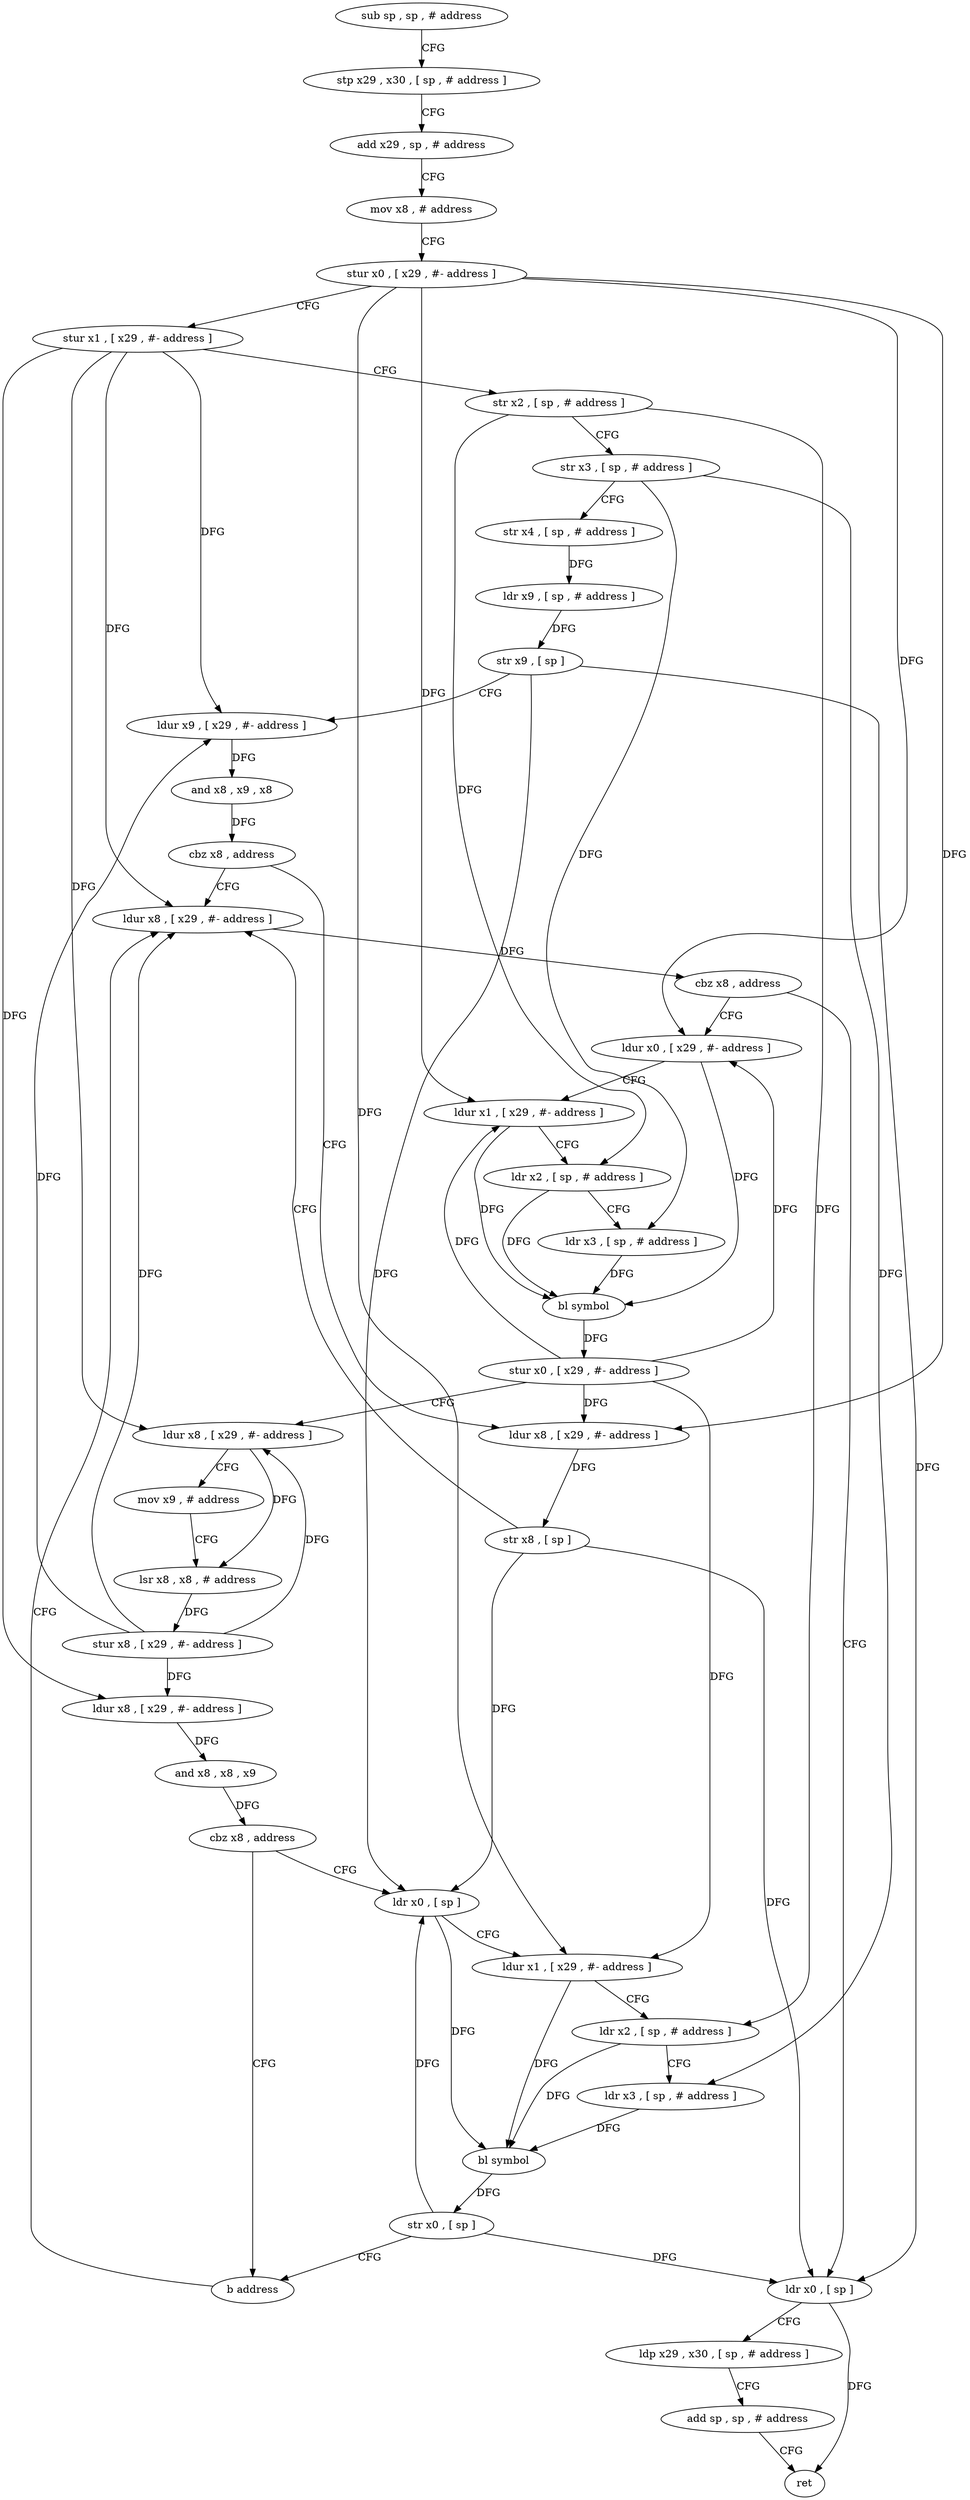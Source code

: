 digraph "func" {
"4219396" [label = "sub sp , sp , # address" ]
"4219400" [label = "stp x29 , x30 , [ sp , # address ]" ]
"4219404" [label = "add x29 , sp , # address" ]
"4219408" [label = "mov x8 , # address" ]
"4219412" [label = "stur x0 , [ x29 , #- address ]" ]
"4219416" [label = "stur x1 , [ x29 , #- address ]" ]
"4219420" [label = "str x2 , [ sp , # address ]" ]
"4219424" [label = "str x3 , [ sp , # address ]" ]
"4219428" [label = "str x4 , [ sp , # address ]" ]
"4219432" [label = "ldr x9 , [ sp , # address ]" ]
"4219436" [label = "str x9 , [ sp ]" ]
"4219440" [label = "ldur x9 , [ x29 , #- address ]" ]
"4219444" [label = "and x8 , x9 , x8" ]
"4219448" [label = "cbz x8 , address" ]
"4219460" [label = "ldur x8 , [ x29 , #- address ]" ]
"4219452" [label = "ldur x8 , [ x29 , #- address ]" ]
"4219464" [label = "cbz x8 , address" ]
"4219548" [label = "ldr x0 , [ sp ]" ]
"4219468" [label = "ldur x0 , [ x29 , #- address ]" ]
"4219456" [label = "str x8 , [ sp ]" ]
"4219552" [label = "ldp x29 , x30 , [ sp , # address ]" ]
"4219556" [label = "add sp , sp , # address" ]
"4219560" [label = "ret" ]
"4219472" [label = "ldur x1 , [ x29 , #- address ]" ]
"4219476" [label = "ldr x2 , [ sp , # address ]" ]
"4219480" [label = "ldr x3 , [ sp , # address ]" ]
"4219484" [label = "bl symbol" ]
"4219488" [label = "stur x0 , [ x29 , #- address ]" ]
"4219492" [label = "ldur x8 , [ x29 , #- address ]" ]
"4219496" [label = "mov x9 , # address" ]
"4219500" [label = "lsr x8 , x8 , # address" ]
"4219504" [label = "stur x8 , [ x29 , #- address ]" ]
"4219508" [label = "ldur x8 , [ x29 , #- address ]" ]
"4219512" [label = "and x8 , x8 , x9" ]
"4219516" [label = "cbz x8 , address" ]
"4219544" [label = "b address" ]
"4219520" [label = "ldr x0 , [ sp ]" ]
"4219524" [label = "ldur x1 , [ x29 , #- address ]" ]
"4219528" [label = "ldr x2 , [ sp , # address ]" ]
"4219532" [label = "ldr x3 , [ sp , # address ]" ]
"4219536" [label = "bl symbol" ]
"4219540" [label = "str x0 , [ sp ]" ]
"4219396" -> "4219400" [ label = "CFG" ]
"4219400" -> "4219404" [ label = "CFG" ]
"4219404" -> "4219408" [ label = "CFG" ]
"4219408" -> "4219412" [ label = "CFG" ]
"4219412" -> "4219416" [ label = "CFG" ]
"4219412" -> "4219452" [ label = "DFG" ]
"4219412" -> "4219468" [ label = "DFG" ]
"4219412" -> "4219472" [ label = "DFG" ]
"4219412" -> "4219524" [ label = "DFG" ]
"4219416" -> "4219420" [ label = "CFG" ]
"4219416" -> "4219440" [ label = "DFG" ]
"4219416" -> "4219460" [ label = "DFG" ]
"4219416" -> "4219492" [ label = "DFG" ]
"4219416" -> "4219508" [ label = "DFG" ]
"4219420" -> "4219424" [ label = "CFG" ]
"4219420" -> "4219476" [ label = "DFG" ]
"4219420" -> "4219528" [ label = "DFG" ]
"4219424" -> "4219428" [ label = "CFG" ]
"4219424" -> "4219480" [ label = "DFG" ]
"4219424" -> "4219532" [ label = "DFG" ]
"4219428" -> "4219432" [ label = "DFG" ]
"4219432" -> "4219436" [ label = "DFG" ]
"4219436" -> "4219440" [ label = "CFG" ]
"4219436" -> "4219548" [ label = "DFG" ]
"4219436" -> "4219520" [ label = "DFG" ]
"4219440" -> "4219444" [ label = "DFG" ]
"4219444" -> "4219448" [ label = "DFG" ]
"4219448" -> "4219460" [ label = "CFG" ]
"4219448" -> "4219452" [ label = "CFG" ]
"4219460" -> "4219464" [ label = "DFG" ]
"4219452" -> "4219456" [ label = "DFG" ]
"4219464" -> "4219548" [ label = "CFG" ]
"4219464" -> "4219468" [ label = "CFG" ]
"4219548" -> "4219552" [ label = "CFG" ]
"4219548" -> "4219560" [ label = "DFG" ]
"4219468" -> "4219472" [ label = "CFG" ]
"4219468" -> "4219484" [ label = "DFG" ]
"4219456" -> "4219460" [ label = "CFG" ]
"4219456" -> "4219548" [ label = "DFG" ]
"4219456" -> "4219520" [ label = "DFG" ]
"4219552" -> "4219556" [ label = "CFG" ]
"4219556" -> "4219560" [ label = "CFG" ]
"4219472" -> "4219476" [ label = "CFG" ]
"4219472" -> "4219484" [ label = "DFG" ]
"4219476" -> "4219480" [ label = "CFG" ]
"4219476" -> "4219484" [ label = "DFG" ]
"4219480" -> "4219484" [ label = "DFG" ]
"4219484" -> "4219488" [ label = "DFG" ]
"4219488" -> "4219492" [ label = "CFG" ]
"4219488" -> "4219452" [ label = "DFG" ]
"4219488" -> "4219468" [ label = "DFG" ]
"4219488" -> "4219472" [ label = "DFG" ]
"4219488" -> "4219524" [ label = "DFG" ]
"4219492" -> "4219496" [ label = "CFG" ]
"4219492" -> "4219500" [ label = "DFG" ]
"4219496" -> "4219500" [ label = "CFG" ]
"4219500" -> "4219504" [ label = "DFG" ]
"4219504" -> "4219508" [ label = "DFG" ]
"4219504" -> "4219440" [ label = "DFG" ]
"4219504" -> "4219460" [ label = "DFG" ]
"4219504" -> "4219492" [ label = "DFG" ]
"4219508" -> "4219512" [ label = "DFG" ]
"4219512" -> "4219516" [ label = "DFG" ]
"4219516" -> "4219544" [ label = "CFG" ]
"4219516" -> "4219520" [ label = "CFG" ]
"4219544" -> "4219460" [ label = "CFG" ]
"4219520" -> "4219524" [ label = "CFG" ]
"4219520" -> "4219536" [ label = "DFG" ]
"4219524" -> "4219528" [ label = "CFG" ]
"4219524" -> "4219536" [ label = "DFG" ]
"4219528" -> "4219532" [ label = "CFG" ]
"4219528" -> "4219536" [ label = "DFG" ]
"4219532" -> "4219536" [ label = "DFG" ]
"4219536" -> "4219540" [ label = "DFG" ]
"4219540" -> "4219544" [ label = "CFG" ]
"4219540" -> "4219548" [ label = "DFG" ]
"4219540" -> "4219520" [ label = "DFG" ]
}
